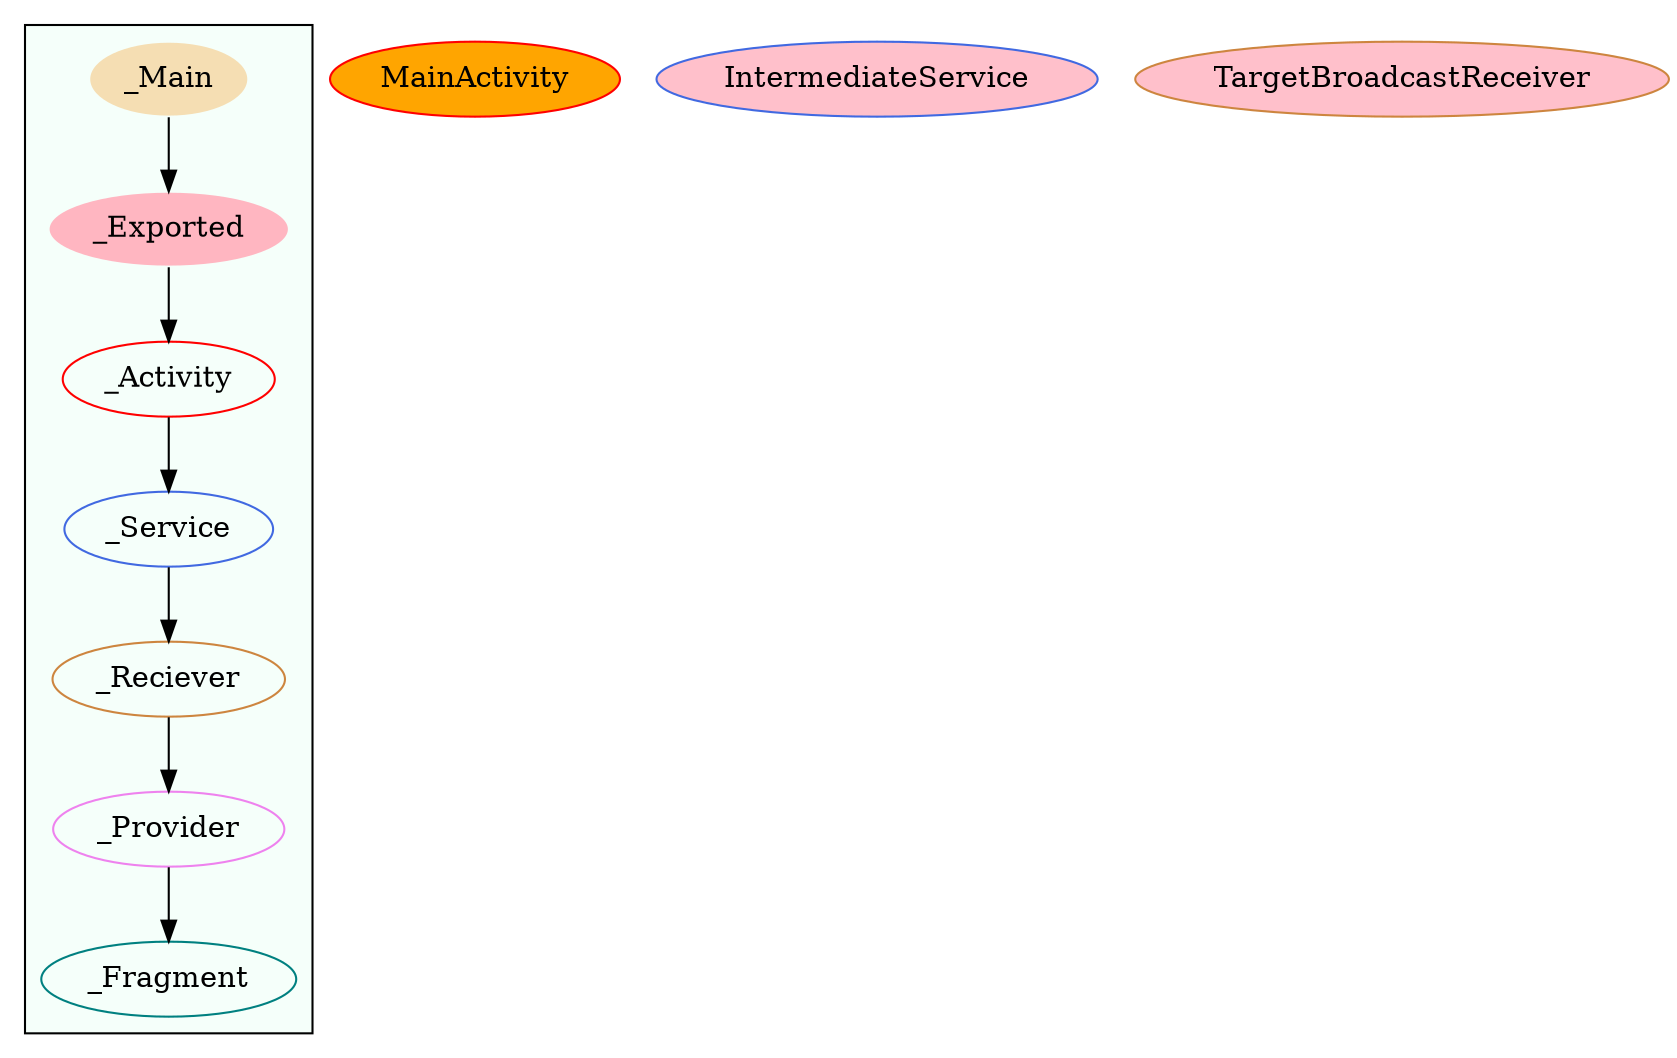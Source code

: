 digraph G {
subgraph cluster_legend{ 
bgcolor=mintcream;
_Activity[color = red];
_Service[color = royalblue];
_Provider[color = violet];
_Reciever[color = peru];
_Fragment[color = teal];
_Main[style=filled, fillcolor=wheat, color = mintcream];
_Exported[style=filled, fillcolor=lightpink, color = mintcream];
_Main -> _Exported -> _Activity -> _Service -> _Reciever -> _Provider -> _Fragment; 
}
MainActivity[style=filled, fillcolor=orange, color = red];
IntermediateService[style=filled, fillcolor=pink, color = royalblue];
TargetBroadcastReceiver[style=filled, fillcolor=pink, color = peru];
}
